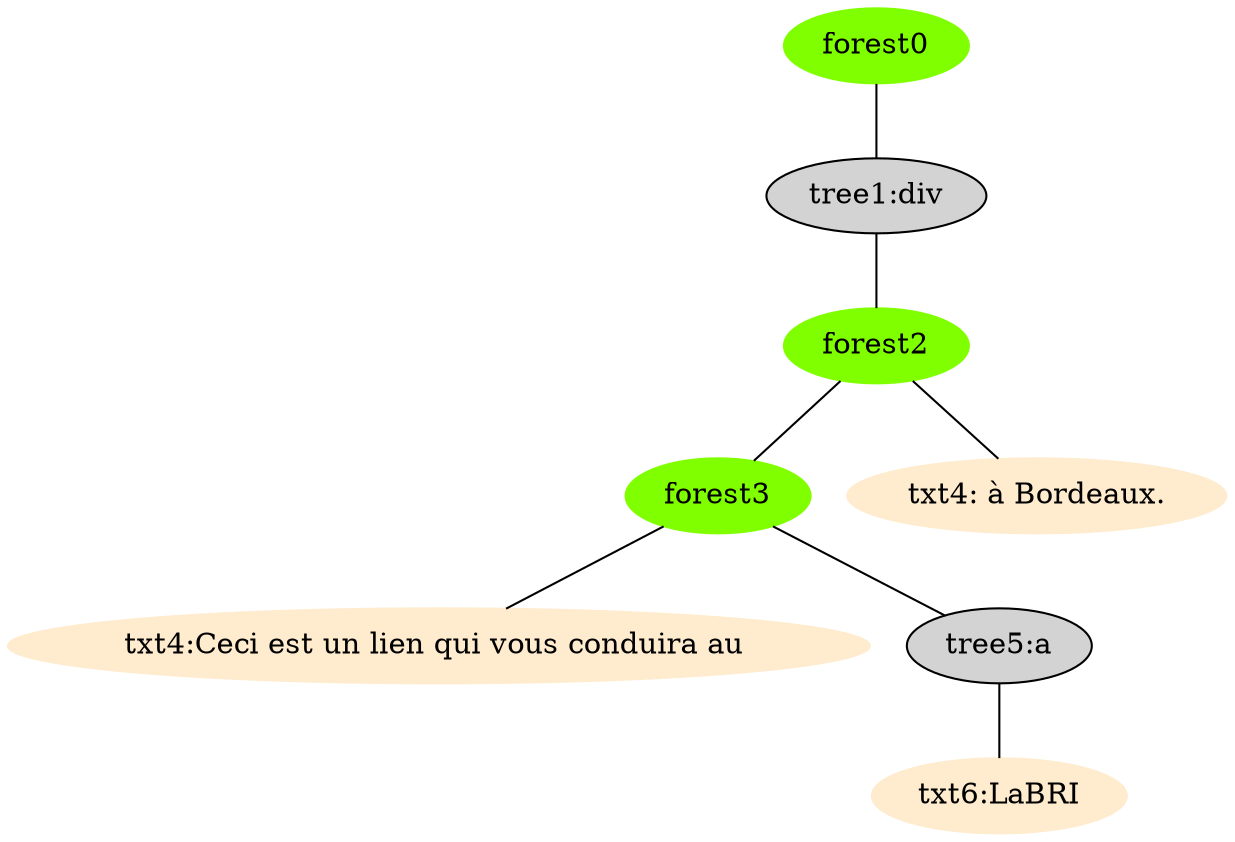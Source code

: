 graph{
ratio = fill;
node [style=filled];
forest0
forest0 [color="chartreuse1"]
forest0 -- "tree1:div"
"tree1:div" -- forest2
forest2 [color="chartreuse1"]
forest2 -- forest3
forest3 [color="chartreuse1"]
forest3 -- "txt4:Ceci est un lien qui vous conduira au "
"txt4:Ceci est un lien qui vous conduira au " [color="blanchedalmond"]
forest3 -- "tree5:a"
"tree5:a" -- "txt6:LaBRI"
"txt6:LaBRI" [color="blanchedalmond"]
forest2 -- "txt4: à Bordeaux."
"txt4: à Bordeaux." [color="blanchedalmond"]
}
